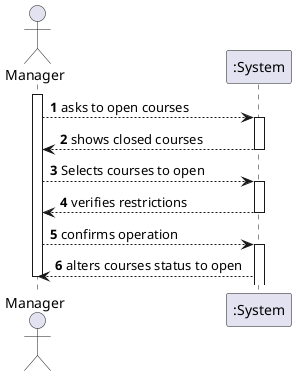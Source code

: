 @startuml
'https://plantuml.com/sequence-diagram
autonumber

actor Manager as Man

activate Man
Man--> ":System" : asks to open courses
activate ":System"
":System" --> Man : shows closed courses
deactivate ":System"

Man --> ":System" : Selects courses to open

activate ":System"
":System"--> Man :verifies restrictions
deactivate ":System"

Man--> ":System" :confirms operation
activate ":System"
":System"-->Man : alters courses status to open
deactivate Man
@enduml